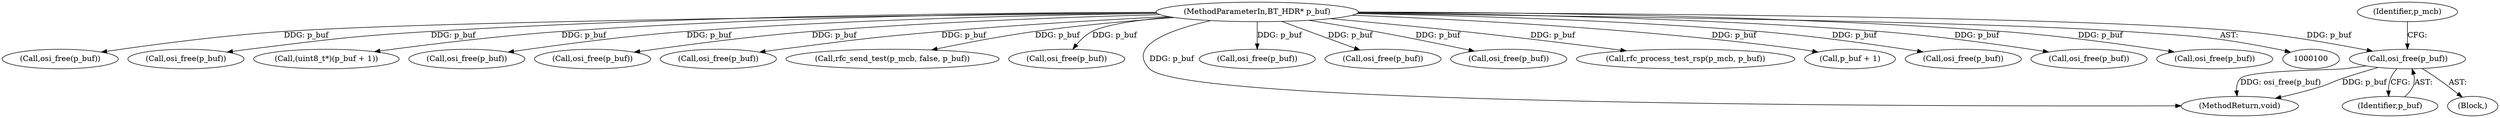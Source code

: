 digraph "0_Android_92a7bf8c44a236607c146240f3c0adc1ae01fedf@API" {
"1000668" [label="(Call,osi_free(p_buf))"];
"1000102" [label="(MethodParameterIn,BT_HDR* p_buf)"];
"1000671" [label="(Identifier,p_mcb)"];
"1000668" [label="(Call,osi_free(p_buf))"];
"1000102" [label="(MethodParameterIn,BT_HDR* p_buf)"];
"1000524" [label="(Call,osi_free(p_buf))"];
"1000467" [label="(Call,osi_free(p_buf))"];
"1000296" [label="(Block,)"];
"1000108" [label="(Call,(uint8_t*)(p_buf + 1))"];
"1000282" [label="(Call,osi_free(p_buf))"];
"1000251" [label="(Call,osi_free(p_buf))"];
"1000210" [label="(Call,osi_free(p_buf))"];
"1000509" [label="(Call,rfc_send_test(p_mcb, false, p_buf))"];
"1000926" [label="(Call,osi_free(p_buf))"];
"1001015" [label="(MethodReturn,void)"];
"1001002" [label="(Call,osi_free(p_buf))"];
"1000147" [label="(Call,osi_free(p_buf))"];
"1000669" [label="(Identifier,p_buf)"];
"1000536" [label="(Call,osi_free(p_buf))"];
"1000514" [label="(Call,rfc_process_test_rsp(p_mcb, p_buf))"];
"1000110" [label="(Call,p_buf + 1)"];
"1000559" [label="(Call,osi_free(p_buf))"];
"1000723" [label="(Call,osi_free(p_buf))"];
"1001009" [label="(Call,osi_free(p_buf))"];
"1000668" -> "1000296"  [label="AST: "];
"1000668" -> "1000669"  [label="CFG: "];
"1000669" -> "1000668"  [label="AST: "];
"1000671" -> "1000668"  [label="CFG: "];
"1000668" -> "1001015"  [label="DDG: osi_free(p_buf)"];
"1000668" -> "1001015"  [label="DDG: p_buf"];
"1000102" -> "1000668"  [label="DDG: p_buf"];
"1000102" -> "1000100"  [label="AST: "];
"1000102" -> "1001015"  [label="DDG: p_buf"];
"1000102" -> "1000108"  [label="DDG: p_buf"];
"1000102" -> "1000110"  [label="DDG: p_buf"];
"1000102" -> "1000147"  [label="DDG: p_buf"];
"1000102" -> "1000210"  [label="DDG: p_buf"];
"1000102" -> "1000251"  [label="DDG: p_buf"];
"1000102" -> "1000282"  [label="DDG: p_buf"];
"1000102" -> "1000467"  [label="DDG: p_buf"];
"1000102" -> "1000509"  [label="DDG: p_buf"];
"1000102" -> "1000514"  [label="DDG: p_buf"];
"1000102" -> "1000524"  [label="DDG: p_buf"];
"1000102" -> "1000536"  [label="DDG: p_buf"];
"1000102" -> "1000559"  [label="DDG: p_buf"];
"1000102" -> "1000723"  [label="DDG: p_buf"];
"1000102" -> "1000926"  [label="DDG: p_buf"];
"1000102" -> "1001002"  [label="DDG: p_buf"];
"1000102" -> "1001009"  [label="DDG: p_buf"];
}
